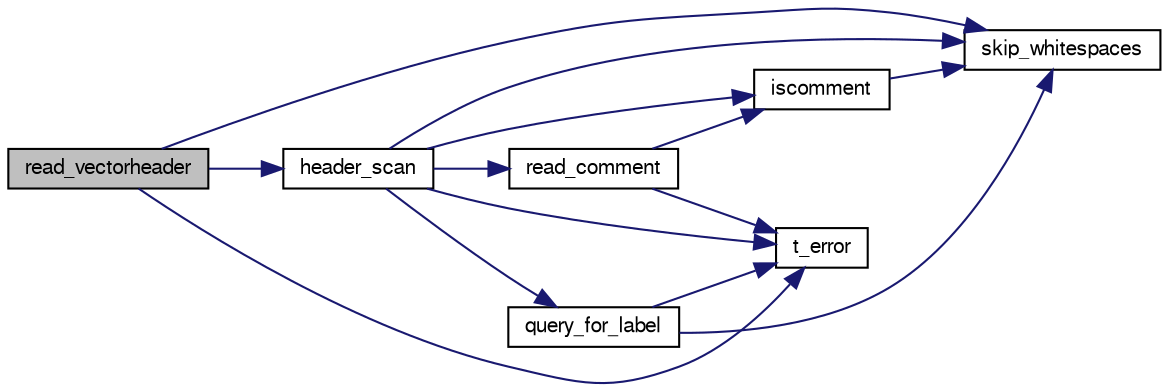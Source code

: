 digraph "read_vectorheader"
{
  bgcolor="transparent";
  edge [fontname="FreeSans",fontsize="10",labelfontname="FreeSans",labelfontsize="10"];
  node [fontname="FreeSans",fontsize="10",shape=record];
  rankdir="LR";
  Node1 [label="read_vectorheader",height=0.2,width=0.4,color="black", fillcolor="grey75", style="filled" fontcolor="black"];
  Node1 -> Node2 [color="midnightblue",fontsize="10",style="solid"];
  Node2 [label="header_scan",height=0.2,width=0.4,color="black",URL="$t__io_8c.html#af433a9538cd3814bd8f400569204cc1f"];
  Node2 -> Node3 [color="midnightblue",fontsize="10",style="solid"];
  Node3 [label="iscomment",height=0.2,width=0.4,color="black",URL="$t__io_8c.html#a7c23c08c6ea72264dc91ddab0d36e918"];
  Node3 -> Node4 [color="midnightblue",fontsize="10",style="solid"];
  Node4 [label="skip_whitespaces",height=0.2,width=0.4,color="black",URL="$t__io_8c.html#a52f4f85b1ef75f4ccd947da5d1a28af6"];
  Node2 -> Node5 [color="midnightblue",fontsize="10",style="solid"];
  Node5 [label="query_for_label",height=0.2,width=0.4,color="black",URL="$t__io_8c.html#acb404df2728e7f58f17a304f56e261d5"];
  Node5 -> Node4 [color="midnightblue",fontsize="10",style="solid"];
  Node5 -> Node6 [color="midnightblue",fontsize="10",style="solid"];
  Node6 [label="t_error",height=0.2,width=0.4,color="black",URL="$error_8c.html#af79ef7c6656ef0f3d2786e2b09c1755f"];
  Node2 -> Node7 [color="midnightblue",fontsize="10",style="solid"];
  Node7 [label="read_comment",height=0.2,width=0.4,color="black",URL="$t__io_8c.html#a8b4a8b2cd01f0fb435ec5e7340f80d87"];
  Node7 -> Node3 [color="midnightblue",fontsize="10",style="solid"];
  Node7 -> Node6 [color="midnightblue",fontsize="10",style="solid"];
  Node2 -> Node4 [color="midnightblue",fontsize="10",style="solid"];
  Node2 -> Node6 [color="midnightblue",fontsize="10",style="solid"];
  Node1 -> Node4 [color="midnightblue",fontsize="10",style="solid"];
  Node1 -> Node6 [color="midnightblue",fontsize="10",style="solid"];
}
